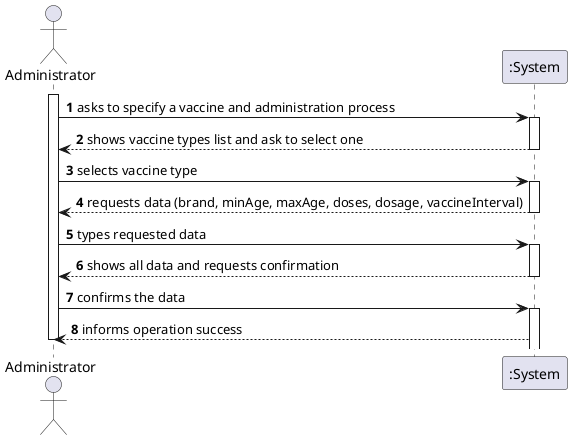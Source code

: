 @startuml
autonumber
actor "Administrator" as adm

activate adm


adm -> ":System" : asks to specify a vaccine and administration process
activate ":System"
":System" --> adm : shows vaccine types list and ask to select one
deactivate ":System"

adm -> ":System" : selects vaccine type
activate ":System"
":System" --> adm : requests data (brand, minAge, maxAge, doses, dosage, vaccineInterval)
deactivate ":System"

adm -> ":System" : types requested data
activate ":System"
":System" --> adm : shows all data and requests confirmation
deactivate ":System"

adm -> ":System" : confirms the data
activate ":System"
":System" --> adm : informs operation success


deactivate adm
@enduml